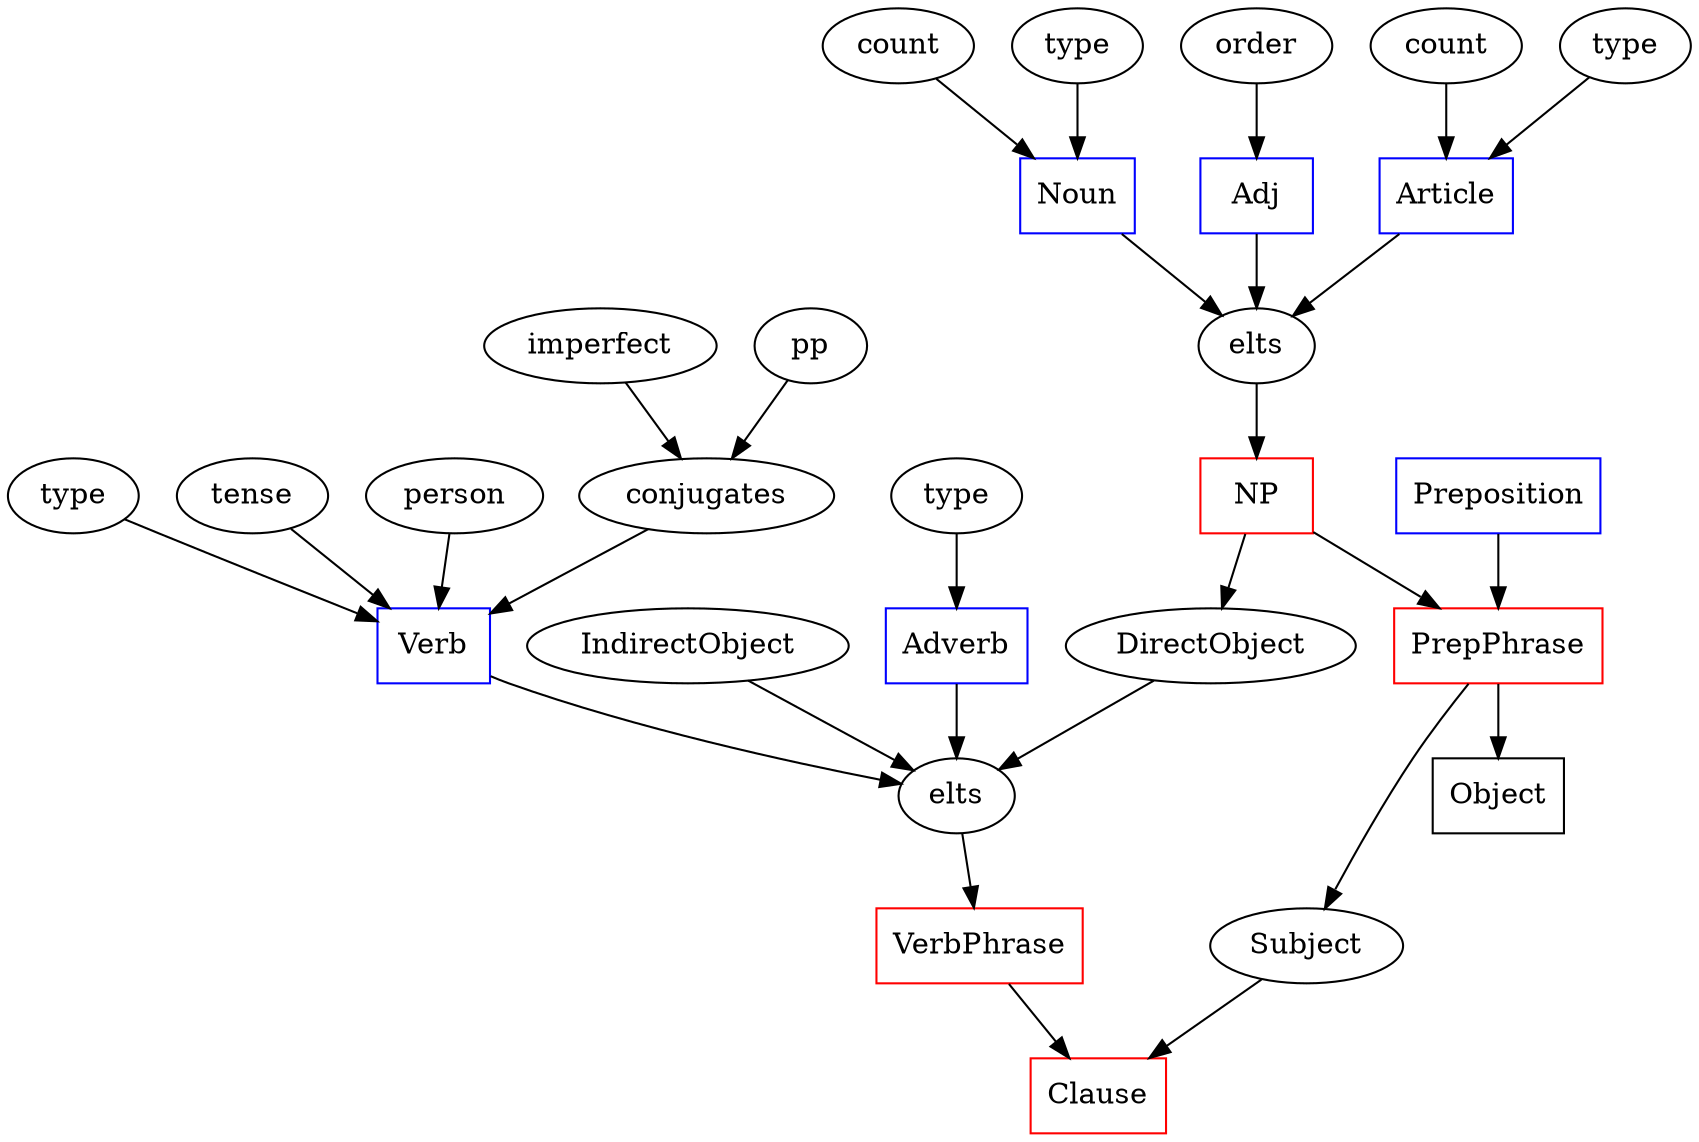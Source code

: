 digraph nigel3 {
	node [shape=box]
		
	Article [color=blue]
	art_count [label="count", shape=ellipse]
	art_type [label="type", shape=ellipse]
	art_count -> Article
	art_type -> Article
	
	Noun [color=blue]
	noun_count [label="count", shape=ellipse]
	noun_type [label="type", shape=ellipse]
	noun_count -> Noun
	noun_type -> Noun

	Adj [color=blue]
	order [shape=ellipse]
	order -> Adj

	Preposition [color=blue]
			
	PrepPhrase [color=red]
	Preposition -> PrepPhrase
	NP -> PrepPhrase
	
	NP [color=red]
	np_elts [label="elts", shape=ellipse]
	Article -> np_elts
	Adj -> np_elts
	Noun -> np_elts
	np_elts -> NP
	
	Verb [color=blue]
	verb_type [label="type", shape=ellipse]
	tense [shape=ellipse]
	person [shape=ellipse]
	conjugates [shape=ellipse]
	imperfect [shape=ellipse]
	pp [shape=ellipse]
	imperfect -> conjugates
	pp -> conjugates
	conjugates -> Verb
	person -> Verb
	tense -> Verb
	verb_type -> Verb
	
	Subject [shape=ellipse]
	PrepPhrase -> Subject
	
	DirectObject [shape=ellipse]
	NP -> DirectObject
	
	IndirectObject [shape=ellipse]
	PrepPhrase -> Object
	
	VerbPhrase [color=red]
	p_elts [label="elts", shape=ellipse]
	Verb -> p_elts -> VerbPhrase
	DirectObject -> p_elts
	IndirectObject -> p_elts
	
	Adverb [color=blue]
	adv_type [label="type" shape=ellipse]
	adv_type -> Adverb
	Adverb -> p_elts
	
	Clause [color=red]
	Subject -> Clause
	VerbPhrase -> Clause
}
